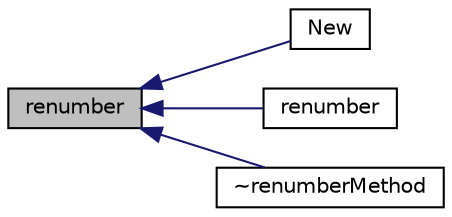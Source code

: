 digraph "renumber"
{
  bgcolor="transparent";
  edge [fontname="Helvetica",fontsize="10",labelfontname="Helvetica",labelfontsize="10"];
  node [fontname="Helvetica",fontsize="10",shape=record];
  rankdir="LR";
  Node1 [label="renumber",height=0.2,width=0.4,color="black", fillcolor="grey75", style="filled", fontcolor="black"];
  Node1 -> Node2 [dir="back",color="midnightblue",fontsize="10",style="solid",fontname="Helvetica"];
  Node2 [label="New",height=0.2,width=0.4,color="black",URL="$a02162.html#a7b05e6a68d9a4a09bd1b48d46d1c456a",tooltip="Return a reference to the selected renumbering method. "];
  Node1 -> Node3 [dir="back",color="midnightblue",fontsize="10",style="solid",fontname="Helvetica"];
  Node3 [label="renumber",height=0.2,width=0.4,color="black",URL="$a02162.html#a2384e0d57fcbf295a5ccaddf558cc8a0",tooltip="Return the order in which cells need to be visited, i.e. "];
  Node1 -> Node4 [dir="back",color="midnightblue",fontsize="10",style="solid",fontname="Helvetica"];
  Node4 [label="~renumberMethod",height=0.2,width=0.4,color="black",URL="$a02162.html#a0413dc6d4dfbe511a56107e205410855",tooltip="Destructor. "];
}
